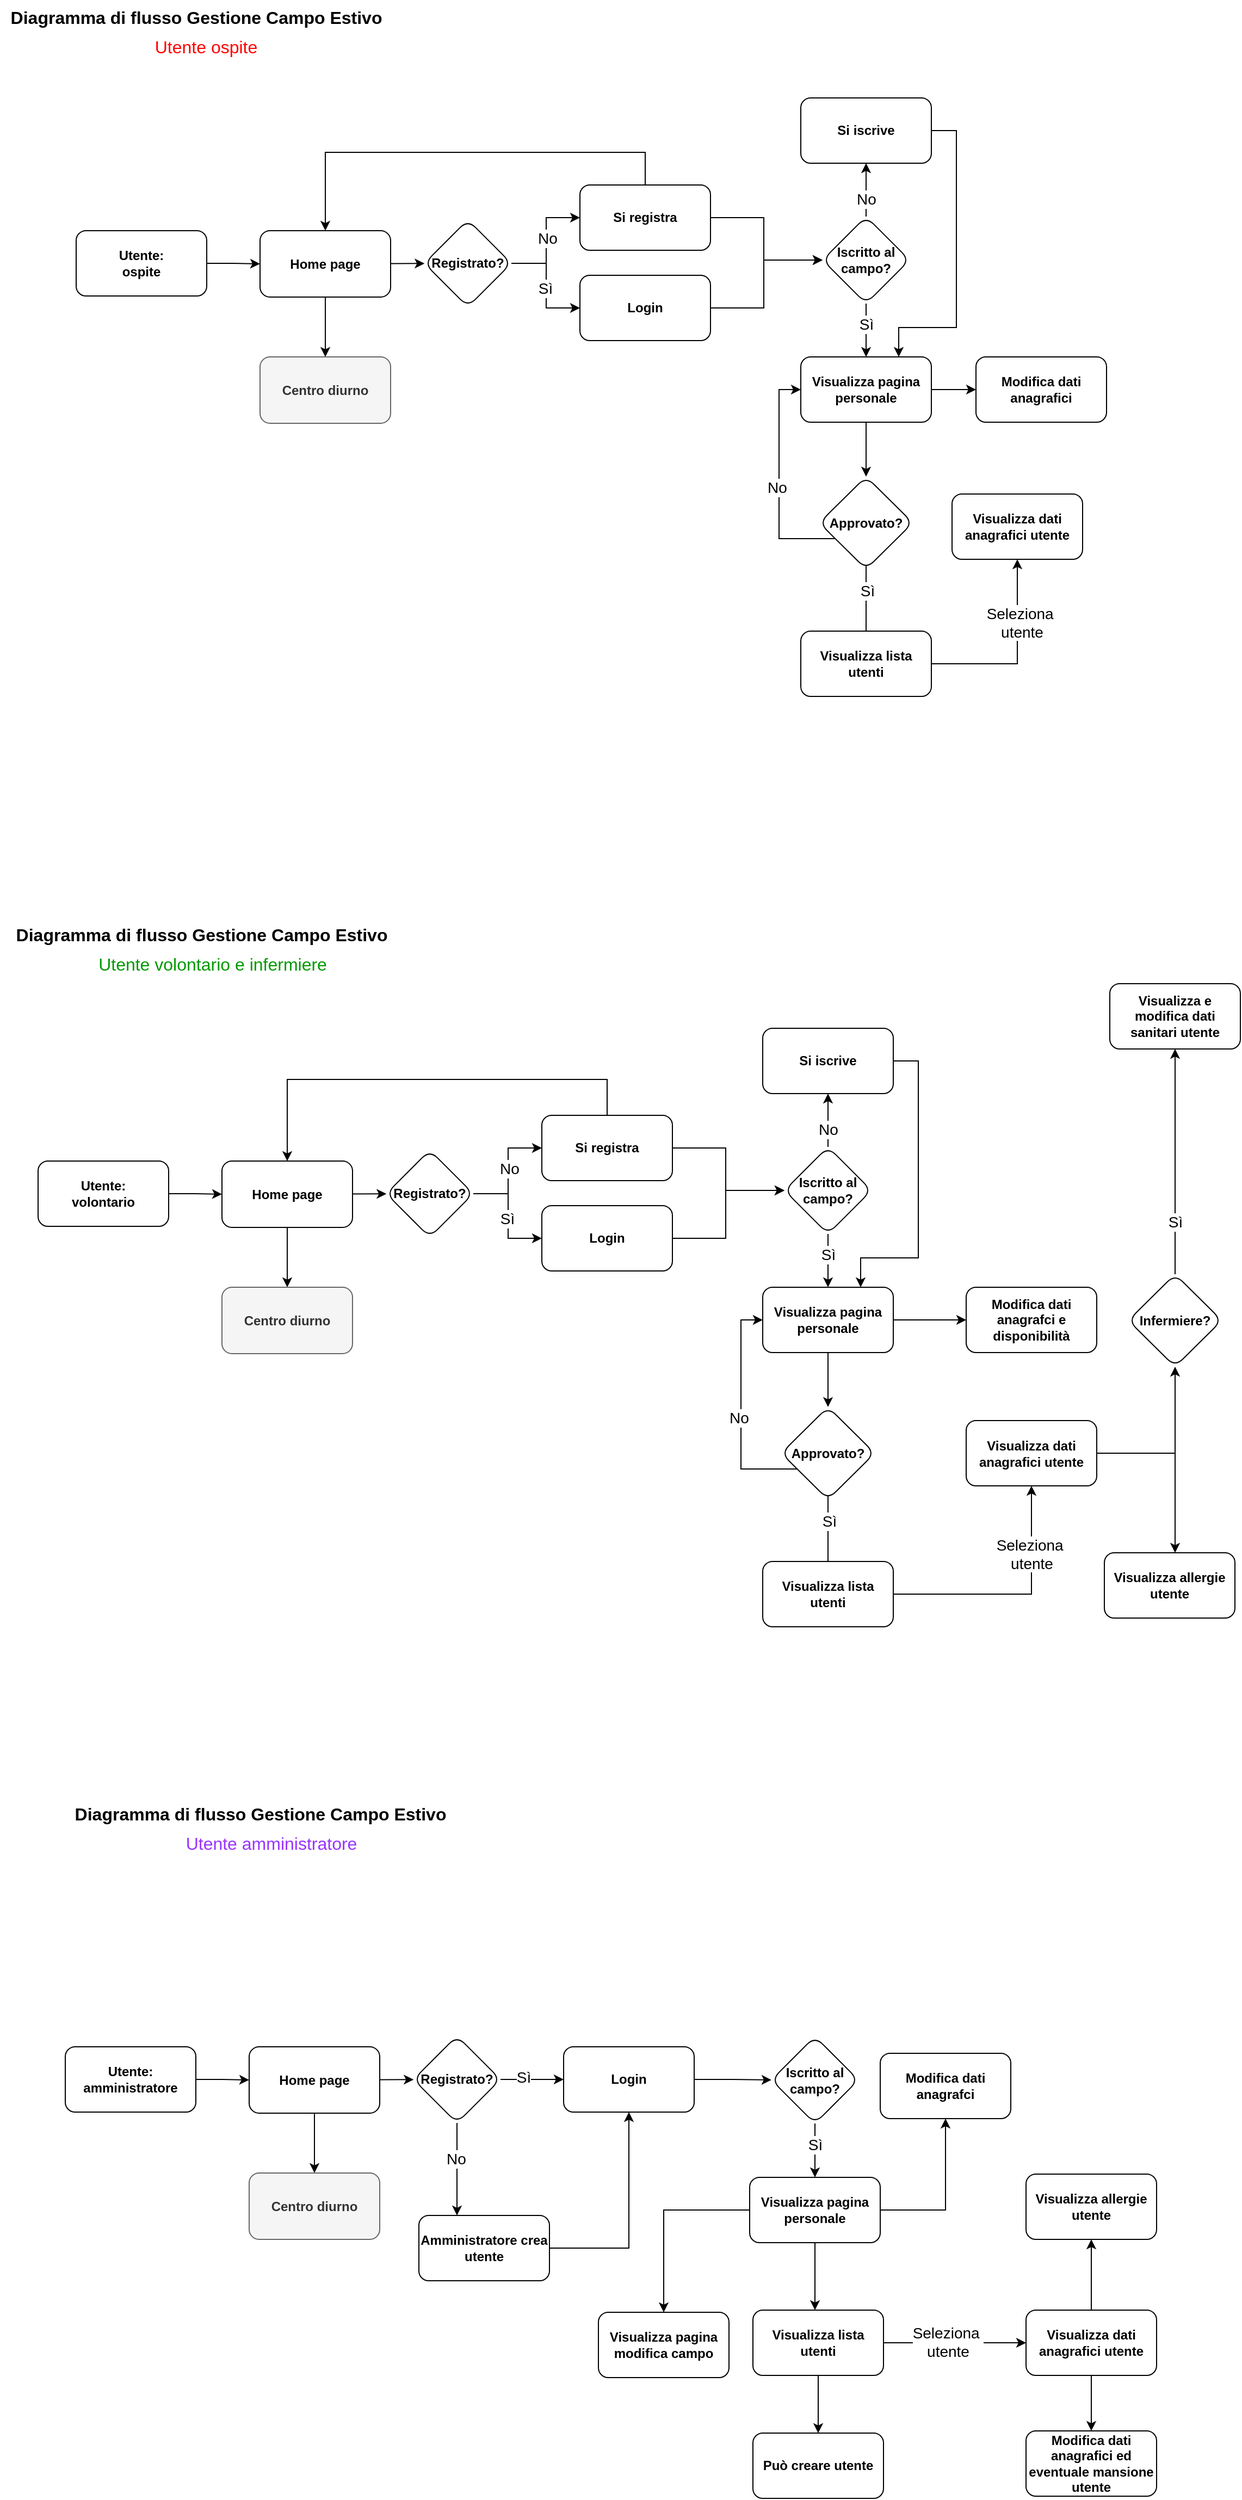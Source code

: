 <mxfile version="20.3.3" type="device"><diagram id="b0mwAW3lmDdGSjpgdNNg" name="Pagina-1"><mxGraphModel dx="1185" dy="688" grid="0" gridSize="10" guides="1" tooltips="1" connect="1" arrows="1" fold="1" page="1" pageScale="1" pageWidth="1169" pageHeight="827" math="0" shadow="0"><root><mxCell id="0"/><mxCell id="1" parent="0"/><mxCell id="YYddHS0RJM9LT0OksuJ5-2" style="edgeStyle=orthogonalEdgeStyle;rounded=0;orthogonalLoop=1;jettySize=auto;html=1;entryX=0;entryY=0.5;entryDx=0;entryDy=0;fontSize=12;spacingLeft=0;" parent="1" source="YYddHS0RJM9LT0OksuJ5-1" target="YYddHS0RJM9LT0OksuJ5-3" edge="1"><mxGeometry relative="1" as="geometry"><mxPoint x="210" y="275" as="targetPoint"/></mxGeometry></mxCell><mxCell id="YYddHS0RJM9LT0OksuJ5-1" value="Utente:&lt;br&gt;ospite" style="rounded=1;whiteSpace=wrap;html=1;fontSize=12;fontStyle=1;spacingLeft=0;" parent="1" vertex="1"><mxGeometry x="70" y="245" width="120" height="60" as="geometry"/></mxCell><mxCell id="YYddHS0RJM9LT0OksuJ5-10" value="" style="edgeStyle=none;rounded=0;orthogonalLoop=1;jettySize=auto;html=1;fontSize=12;spacingLeft=0;" parent="1" source="YYddHS0RJM9LT0OksuJ5-3" target="YYddHS0RJM9LT0OksuJ5-9" edge="1"><mxGeometry relative="1" as="geometry"/></mxCell><mxCell id="YYddHS0RJM9LT0OksuJ5-48" value="" style="edgeStyle=orthogonalEdgeStyle;rounded=0;orthogonalLoop=1;jettySize=auto;html=1;fontSize=12;spacingLeft=0;" parent="1" source="YYddHS0RJM9LT0OksuJ5-3" target="YYddHS0RJM9LT0OksuJ5-47" edge="1"><mxGeometry relative="1" as="geometry"/></mxCell><mxCell id="YYddHS0RJM9LT0OksuJ5-3" value="Home page" style="rounded=1;whiteSpace=wrap;html=1;fontSize=12;fontStyle=1;spacingLeft=0;" parent="1" vertex="1"><mxGeometry x="239" y="245" width="120" height="61" as="geometry"/></mxCell><mxCell id="YYddHS0RJM9LT0OksuJ5-18" value="" style="edgeStyle=orthogonalEdgeStyle;rounded=0;orthogonalLoop=1;jettySize=auto;html=1;fontSize=12;spacingLeft=0;" parent="1" source="YYddHS0RJM9LT0OksuJ5-9" target="YYddHS0RJM9LT0OksuJ5-11" edge="1"><mxGeometry relative="1" as="geometry"><Array as="points"><mxPoint x="502" y="275"/><mxPoint x="502" y="233"/></Array></mxGeometry></mxCell><mxCell id="YYddHS0RJM9LT0OksuJ5-23" value="No" style="edgeLabel;html=1;align=center;verticalAlign=middle;resizable=0;points=[];fontSize=14;spacingLeft=0;" parent="YYddHS0RJM9LT0OksuJ5-18" vertex="1" connectable="0"><mxGeometry x="0.484" y="1" relative="1" as="geometry"><mxPoint x="-3" y="20" as="offset"/></mxGeometry></mxCell><mxCell id="YYddHS0RJM9LT0OksuJ5-22" value="" style="edgeStyle=orthogonalEdgeStyle;rounded=0;orthogonalLoop=1;jettySize=auto;html=1;fontSize=12;spacingLeft=0;" parent="1" source="YYddHS0RJM9LT0OksuJ5-9" target="YYddHS0RJM9LT0OksuJ5-21" edge="1"><mxGeometry relative="1" as="geometry"><Array as="points"><mxPoint x="502" y="275"/><mxPoint x="502" y="316"/></Array></mxGeometry></mxCell><mxCell id="YYddHS0RJM9LT0OksuJ5-24" value="Sì" style="edgeLabel;html=1;align=center;verticalAlign=middle;resizable=0;points=[];fontSize=14;spacingLeft=0;" parent="YYddHS0RJM9LT0OksuJ5-22" vertex="1" connectable="0"><mxGeometry x="0.294" relative="1" as="geometry"><mxPoint x="-1" y="-13" as="offset"/></mxGeometry></mxCell><mxCell id="YYddHS0RJM9LT0OksuJ5-9" value="Registrato?" style="rhombus;whiteSpace=wrap;html=1;rounded=1;fontSize=12;fontStyle=1;spacingLeft=0;" parent="1" vertex="1"><mxGeometry x="390" y="235" width="80" height="80" as="geometry"/></mxCell><mxCell id="YYddHS0RJM9LT0OksuJ5-26" value="" style="edgeStyle=orthogonalEdgeStyle;rounded=0;orthogonalLoop=1;jettySize=auto;html=1;entryX=0;entryY=0.5;entryDx=0;entryDy=0;exitX=1;exitY=0.5;exitDx=0;exitDy=0;fontSize=12;spacingLeft=0;" parent="1" source="YYddHS0RJM9LT0OksuJ5-11" target="YYddHS0RJM9LT0OksuJ5-28" edge="1"><mxGeometry relative="1" as="geometry"><mxPoint x="736" y="233.0" as="targetPoint"/><Array as="points"><mxPoint x="702" y="233"/><mxPoint x="702" y="272"/><mxPoint x="748" y="272"/></Array></mxGeometry></mxCell><mxCell id="_tXgWaMHeNXwWKsqvVxN-1" style="edgeStyle=orthogonalEdgeStyle;rounded=0;orthogonalLoop=1;jettySize=auto;html=1;entryX=0.5;entryY=0;entryDx=0;entryDy=0;" parent="1" source="YYddHS0RJM9LT0OksuJ5-11" target="YYddHS0RJM9LT0OksuJ5-3" edge="1"><mxGeometry relative="1" as="geometry"><Array as="points"><mxPoint x="593" y="173"/><mxPoint x="299" y="173"/></Array></mxGeometry></mxCell><mxCell id="YYddHS0RJM9LT0OksuJ5-11" value="Si registra" style="whiteSpace=wrap;html=1;rounded=1;fontSize=12;fontStyle=1;spacingLeft=0;" parent="1" vertex="1"><mxGeometry x="533" y="203" width="120" height="60" as="geometry"/></mxCell><mxCell id="YYddHS0RJM9LT0OksuJ5-27" value="" style="edgeStyle=orthogonalEdgeStyle;rounded=0;orthogonalLoop=1;jettySize=auto;html=1;entryX=0;entryY=0.5;entryDx=0;entryDy=0;fontSize=12;spacingLeft=0;" parent="1" source="YYddHS0RJM9LT0OksuJ5-21" target="YYddHS0RJM9LT0OksuJ5-28" edge="1"><mxGeometry relative="1" as="geometry"><mxPoint x="736" y="233.0" as="targetPoint"/><Array as="points"><mxPoint x="702" y="316"/><mxPoint x="702" y="272"/><mxPoint x="748" y="272"/></Array></mxGeometry></mxCell><mxCell id="YYddHS0RJM9LT0OksuJ5-21" value="Login" style="whiteSpace=wrap;html=1;rounded=1;fontSize=12;fontStyle=1;spacingLeft=0;" parent="1" vertex="1"><mxGeometry x="533" y="286" width="120" height="60" as="geometry"/></mxCell><mxCell id="YYddHS0RJM9LT0OksuJ5-30" value="" style="edgeStyle=orthogonalEdgeStyle;rounded=0;orthogonalLoop=1;jettySize=auto;html=1;fontSize=12;spacingLeft=0;" parent="1" source="YYddHS0RJM9LT0OksuJ5-28" target="YYddHS0RJM9LT0OksuJ5-29" edge="1"><mxGeometry relative="1" as="geometry"/></mxCell><mxCell id="YYddHS0RJM9LT0OksuJ5-33" value="Sì" style="edgeLabel;html=1;align=center;verticalAlign=middle;resizable=0;points=[];fontSize=14;spacingLeft=0;" parent="YYddHS0RJM9LT0OksuJ5-30" vertex="1" connectable="0"><mxGeometry x="-0.23" y="1" relative="1" as="geometry"><mxPoint x="-1" as="offset"/></mxGeometry></mxCell><mxCell id="YYddHS0RJM9LT0OksuJ5-32" value="" style="edgeStyle=orthogonalEdgeStyle;rounded=0;orthogonalLoop=1;jettySize=auto;html=1;fontSize=12;spacingLeft=0;" parent="1" source="YYddHS0RJM9LT0OksuJ5-28" target="YYddHS0RJM9LT0OksuJ5-31" edge="1"><mxGeometry relative="1" as="geometry"/></mxCell><mxCell id="YYddHS0RJM9LT0OksuJ5-34" value="No" style="edgeLabel;html=1;align=center;verticalAlign=middle;resizable=0;points=[];fontSize=14;spacingLeft=0;" parent="YYddHS0RJM9LT0OksuJ5-32" vertex="1" connectable="0"><mxGeometry x="0.732" relative="1" as="geometry"><mxPoint y="26" as="offset"/></mxGeometry></mxCell><mxCell id="YYddHS0RJM9LT0OksuJ5-28" value="Iscritto al campo?" style="rhombus;whiteSpace=wrap;html=1;rounded=1;fontSize=12;fontStyle=1;spacingLeft=0;" parent="1" vertex="1"><mxGeometry x="756" y="232" width="80" height="80" as="geometry"/></mxCell><mxCell id="YYddHS0RJM9LT0OksuJ5-50" value="" style="edgeStyle=orthogonalEdgeStyle;rounded=0;orthogonalLoop=1;jettySize=auto;html=1;fontSize=12;spacingLeft=0;" parent="1" source="YYddHS0RJM9LT0OksuJ5-29" target="YYddHS0RJM9LT0OksuJ5-49" edge="1"><mxGeometry relative="1" as="geometry"/></mxCell><mxCell id="YYddHS0RJM9LT0OksuJ5-85" value="" style="edgeStyle=orthogonalEdgeStyle;rounded=0;orthogonalLoop=1;jettySize=auto;html=1;fontSize=12;spacingLeft=0;" parent="1" source="YYddHS0RJM9LT0OksuJ5-29" target="YYddHS0RJM9LT0OksuJ5-84" edge="1"><mxGeometry relative="1" as="geometry"/></mxCell><mxCell id="YYddHS0RJM9LT0OksuJ5-29" value="Visualizza pagina personale" style="whiteSpace=wrap;html=1;rounded=1;fontSize=12;fontStyle=1;spacingLeft=0;" parent="1" vertex="1"><mxGeometry x="736" y="361" width="120" height="60" as="geometry"/></mxCell><mxCell id="YYddHS0RJM9LT0OksuJ5-35" style="edgeStyle=orthogonalEdgeStyle;rounded=0;orthogonalLoop=1;jettySize=auto;html=1;fontSize=12;entryX=0.75;entryY=0;entryDx=0;entryDy=0;spacingLeft=0;" parent="1" source="YYddHS0RJM9LT0OksuJ5-31" target="YYddHS0RJM9LT0OksuJ5-29" edge="1"><mxGeometry relative="1" as="geometry"><mxPoint x="843" y="334" as="targetPoint"/><Array as="points"><mxPoint x="879" y="153"/><mxPoint x="879" y="334"/><mxPoint x="826" y="334"/></Array></mxGeometry></mxCell><mxCell id="YYddHS0RJM9LT0OksuJ5-31" value="Si iscrive" style="whiteSpace=wrap;html=1;rounded=1;fontSize=12;fontStyle=1;spacingLeft=0;" parent="1" vertex="1"><mxGeometry x="736" y="123" width="120" height="60" as="geometry"/></mxCell><mxCell id="YYddHS0RJM9LT0OksuJ5-40" style="edgeStyle=orthogonalEdgeStyle;rounded=0;orthogonalLoop=1;jettySize=auto;html=1;entryX=0;entryY=0.5;entryDx=0;entryDy=0;fontSize=12;spacingLeft=0;" parent="1" source="YYddHS0RJM9LT0OksuJ5-38" target="YYddHS0RJM9LT0OksuJ5-29" edge="1"><mxGeometry relative="1" as="geometry"><Array as="points"><mxPoint x="716" y="528"/><mxPoint x="716" y="391"/></Array></mxGeometry></mxCell><mxCell id="YYddHS0RJM9LT0OksuJ5-41" value="No" style="edgeLabel;html=1;align=center;verticalAlign=middle;resizable=0;points=[];fontSize=14;spacingLeft=0;" parent="YYddHS0RJM9LT0OksuJ5-40" vertex="1" connectable="0"><mxGeometry x="0.117" y="3" relative="1" as="geometry"><mxPoint x="1" y="-32" as="offset"/></mxGeometry></mxCell><mxCell id="YYddHS0RJM9LT0OksuJ5-51" value="Sì" style="edgeLabel;html=1;align=center;verticalAlign=middle;resizable=0;points=[];fontSize=14;spacingLeft=0;" parent="YYddHS0RJM9LT0OksuJ5-40" vertex="1" connectable="0"><mxGeometry x="-0.77" y="-1" relative="1" as="geometry"><mxPoint as="offset"/></mxGeometry></mxCell><mxCell id="YYddHS0RJM9LT0OksuJ5-44" value="" style="edgeStyle=orthogonalEdgeStyle;rounded=0;orthogonalLoop=1;jettySize=auto;html=1;fontSize=12;spacingLeft=0;" parent="1" source="YYddHS0RJM9LT0OksuJ5-38" target="YYddHS0RJM9LT0OksuJ5-43" edge="1"><mxGeometry relative="1" as="geometry"/></mxCell><mxCell id="YYddHS0RJM9LT0OksuJ5-46" value="Seleziona&amp;nbsp;&lt;br style=&quot;font-size: 14px;&quot;&gt;utente" style="edgeLabel;html=1;align=center;verticalAlign=middle;resizable=0;points=[];fontSize=14;spacingLeft=0;" parent="YYddHS0RJM9LT0OksuJ5-44" vertex="1" connectable="0"><mxGeometry x="0.328" relative="1" as="geometry"><mxPoint x="4" y="-1" as="offset"/></mxGeometry></mxCell><mxCell id="YYddHS0RJM9LT0OksuJ5-38" value="Visualizza lista utenti" style="whiteSpace=wrap;html=1;rounded=1;fontSize=12;fontStyle=1;spacingLeft=0;" parent="1" vertex="1"><mxGeometry x="736" y="613" width="120" height="60" as="geometry"/></mxCell><mxCell id="YYddHS0RJM9LT0OksuJ5-43" value="Visualizza dati anagrafici utente" style="whiteSpace=wrap;html=1;rounded=1;fontSize=12;fontStyle=1;spacingLeft=0;" parent="1" vertex="1"><mxGeometry x="875" y="487" width="120" height="60" as="geometry"/></mxCell><mxCell id="YYddHS0RJM9LT0OksuJ5-47" value="Centro diurno" style="rounded=1;whiteSpace=wrap;html=1;fontSize=12;fontStyle=1;fillColor=#f5f5f5;fontColor=#333333;strokeColor=#666666;spacingLeft=0;" parent="1" vertex="1"><mxGeometry x="239" y="361" width="120" height="61" as="geometry"/></mxCell><mxCell id="YYddHS0RJM9LT0OksuJ5-49" value="Approvato?" style="rhombus;whiteSpace=wrap;html=1;rounded=1;fontStyle=1;spacingLeft=0;" parent="1" vertex="1"><mxGeometry x="753" y="471" width="86" height="85" as="geometry"/></mxCell><mxCell id="YYddHS0RJM9LT0OksuJ5-84" value="Modifica dati anagrafici" style="whiteSpace=wrap;html=1;rounded=1;fontSize=12;fontStyle=1;spacingLeft=0;" parent="1" vertex="1"><mxGeometry x="897" y="361" width="120" height="60" as="geometry"/></mxCell><mxCell id="YYddHS0RJM9LT0OksuJ5-122" value="&lt;b&gt;&lt;font style=&quot;font-size: 16px;&quot;&gt;Diagramma di flusso Gestione Campo Estivo&lt;/font&gt;&lt;/b&gt;" style="text;html=1;align=center;verticalAlign=middle;resizable=0;points=[];autosize=1;strokeColor=none;fillColor=none;fontSize=13;" parent="1" vertex="1"><mxGeometry y="33" width="359" height="31" as="geometry"/></mxCell><mxCell id="YYddHS0RJM9LT0OksuJ5-123" value="&lt;font style=&quot;font-size: 16px;&quot;&gt;Utente ospite&lt;/font&gt;" style="text;html=1;align=center;verticalAlign=middle;resizable=0;points=[];autosize=1;strokeColor=none;fillColor=none;fontSize=13;fontColor=#FF0000;" parent="1" vertex="1"><mxGeometry x="133" y="60" width="112" height="31" as="geometry"/></mxCell><mxCell id="YYddHS0RJM9LT0OksuJ5-124" style="edgeStyle=orthogonalEdgeStyle;rounded=0;orthogonalLoop=1;jettySize=auto;html=1;entryX=0;entryY=0.5;entryDx=0;entryDy=0;fontSize=12;spacingLeft=0;" parent="1" source="YYddHS0RJM9LT0OksuJ5-125" target="YYddHS0RJM9LT0OksuJ5-128" edge="1"><mxGeometry relative="1" as="geometry"><mxPoint x="175" y="1130" as="targetPoint"/></mxGeometry></mxCell><mxCell id="YYddHS0RJM9LT0OksuJ5-125" value="Utente:&lt;br&gt;volontario" style="rounded=1;whiteSpace=wrap;html=1;fontSize=12;fontStyle=1;spacingLeft=0;" parent="1" vertex="1"><mxGeometry x="35" y="1100" width="120" height="60" as="geometry"/></mxCell><mxCell id="YYddHS0RJM9LT0OksuJ5-126" value="" style="edgeStyle=none;rounded=0;orthogonalLoop=1;jettySize=auto;html=1;fontSize=12;spacingLeft=0;" parent="1" source="YYddHS0RJM9LT0OksuJ5-128" target="YYddHS0RJM9LT0OksuJ5-133" edge="1"><mxGeometry relative="1" as="geometry"/></mxCell><mxCell id="YYddHS0RJM9LT0OksuJ5-127" value="" style="edgeStyle=orthogonalEdgeStyle;rounded=0;orthogonalLoop=1;jettySize=auto;html=1;fontSize=12;spacingLeft=0;" parent="1" source="YYddHS0RJM9LT0OksuJ5-128" target="YYddHS0RJM9LT0OksuJ5-155" edge="1"><mxGeometry relative="1" as="geometry"/></mxCell><mxCell id="YYddHS0RJM9LT0OksuJ5-128" value="Home page" style="rounded=1;whiteSpace=wrap;html=1;fontSize=12;fontStyle=1;spacingLeft=0;" parent="1" vertex="1"><mxGeometry x="204" y="1100" width="120" height="61" as="geometry"/></mxCell><mxCell id="YYddHS0RJM9LT0OksuJ5-129" value="" style="edgeStyle=orthogonalEdgeStyle;rounded=0;orthogonalLoop=1;jettySize=auto;html=1;fontSize=12;spacingLeft=0;" parent="1" source="YYddHS0RJM9LT0OksuJ5-133" target="YYddHS0RJM9LT0OksuJ5-135" edge="1"><mxGeometry relative="1" as="geometry"><Array as="points"><mxPoint x="467" y="1130"/><mxPoint x="467" y="1088"/></Array></mxGeometry></mxCell><mxCell id="YYddHS0RJM9LT0OksuJ5-130" value="No" style="edgeLabel;html=1;align=center;verticalAlign=middle;resizable=0;points=[];fontSize=14;spacingLeft=0;" parent="YYddHS0RJM9LT0OksuJ5-129" vertex="1" connectable="0"><mxGeometry x="0.484" y="1" relative="1" as="geometry"><mxPoint x="-3" y="20" as="offset"/></mxGeometry></mxCell><mxCell id="YYddHS0RJM9LT0OksuJ5-131" value="" style="edgeStyle=orthogonalEdgeStyle;rounded=0;orthogonalLoop=1;jettySize=auto;html=1;fontSize=12;spacingLeft=0;" parent="1" source="YYddHS0RJM9LT0OksuJ5-133" target="YYddHS0RJM9LT0OksuJ5-137" edge="1"><mxGeometry relative="1" as="geometry"><Array as="points"><mxPoint x="467" y="1130"/><mxPoint x="467" y="1171"/></Array></mxGeometry></mxCell><mxCell id="YYddHS0RJM9LT0OksuJ5-132" value="Sì" style="edgeLabel;html=1;align=center;verticalAlign=middle;resizable=0;points=[];fontSize=14;spacingLeft=0;" parent="YYddHS0RJM9LT0OksuJ5-131" vertex="1" connectable="0"><mxGeometry x="0.294" relative="1" as="geometry"><mxPoint x="-1" y="-13" as="offset"/></mxGeometry></mxCell><mxCell id="YYddHS0RJM9LT0OksuJ5-133" value="Registrato?" style="rhombus;whiteSpace=wrap;html=1;rounded=1;fontSize=12;fontStyle=1;spacingLeft=0;" parent="1" vertex="1"><mxGeometry x="355" y="1090" width="80" height="80" as="geometry"/></mxCell><mxCell id="YYddHS0RJM9LT0OksuJ5-134" value="" style="edgeStyle=orthogonalEdgeStyle;rounded=0;orthogonalLoop=1;jettySize=auto;html=1;entryX=0;entryY=0.5;entryDx=0;entryDy=0;exitX=1;exitY=0.5;exitDx=0;exitDy=0;fontSize=12;spacingLeft=0;" parent="1" source="YYddHS0RJM9LT0OksuJ5-135" target="YYddHS0RJM9LT0OksuJ5-142" edge="1"><mxGeometry relative="1" as="geometry"><mxPoint x="701" y="1088" as="targetPoint"/><Array as="points"><mxPoint x="667" y="1088"/><mxPoint x="667" y="1127"/><mxPoint x="713" y="1127"/></Array></mxGeometry></mxCell><mxCell id="_tXgWaMHeNXwWKsqvVxN-2" style="edgeStyle=orthogonalEdgeStyle;rounded=0;orthogonalLoop=1;jettySize=auto;html=1;entryX=0.5;entryY=0;entryDx=0;entryDy=0;" parent="1" source="YYddHS0RJM9LT0OksuJ5-135" target="YYddHS0RJM9LT0OksuJ5-128" edge="1"><mxGeometry relative="1" as="geometry"><Array as="points"><mxPoint x="558" y="1025"/><mxPoint x="264" y="1025"/></Array></mxGeometry></mxCell><mxCell id="YYddHS0RJM9LT0OksuJ5-135" value="Si registra" style="whiteSpace=wrap;html=1;rounded=1;fontSize=12;fontStyle=1;spacingLeft=0;" parent="1" vertex="1"><mxGeometry x="498" y="1058" width="120" height="60" as="geometry"/></mxCell><mxCell id="YYddHS0RJM9LT0OksuJ5-136" value="" style="edgeStyle=orthogonalEdgeStyle;rounded=0;orthogonalLoop=1;jettySize=auto;html=1;entryX=0;entryY=0.5;entryDx=0;entryDy=0;fontSize=12;spacingLeft=0;" parent="1" source="YYddHS0RJM9LT0OksuJ5-137" target="YYddHS0RJM9LT0OksuJ5-142" edge="1"><mxGeometry relative="1" as="geometry"><mxPoint x="701" y="1088" as="targetPoint"/><Array as="points"><mxPoint x="667" y="1171"/><mxPoint x="667" y="1127"/><mxPoint x="713" y="1127"/></Array></mxGeometry></mxCell><mxCell id="YYddHS0RJM9LT0OksuJ5-137" value="Login" style="whiteSpace=wrap;html=1;rounded=1;fontSize=12;fontStyle=1;spacingLeft=0;" parent="1" vertex="1"><mxGeometry x="498" y="1141" width="120" height="60" as="geometry"/></mxCell><mxCell id="YYddHS0RJM9LT0OksuJ5-138" value="" style="edgeStyle=orthogonalEdgeStyle;rounded=0;orthogonalLoop=1;jettySize=auto;html=1;fontSize=12;spacingLeft=0;" parent="1" source="YYddHS0RJM9LT0OksuJ5-142" target="YYddHS0RJM9LT0OksuJ5-145" edge="1"><mxGeometry relative="1" as="geometry"/></mxCell><mxCell id="YYddHS0RJM9LT0OksuJ5-139" value="Sì" style="edgeLabel;html=1;align=center;verticalAlign=middle;resizable=0;points=[];fontSize=14;spacingLeft=0;" parent="YYddHS0RJM9LT0OksuJ5-138" vertex="1" connectable="0"><mxGeometry x="-0.23" y="1" relative="1" as="geometry"><mxPoint x="-1" as="offset"/></mxGeometry></mxCell><mxCell id="YYddHS0RJM9LT0OksuJ5-140" value="" style="edgeStyle=orthogonalEdgeStyle;rounded=0;orthogonalLoop=1;jettySize=auto;html=1;fontSize=12;spacingLeft=0;" parent="1" source="YYddHS0RJM9LT0OksuJ5-142" target="YYddHS0RJM9LT0OksuJ5-147" edge="1"><mxGeometry relative="1" as="geometry"/></mxCell><mxCell id="YYddHS0RJM9LT0OksuJ5-141" value="No" style="edgeLabel;html=1;align=center;verticalAlign=middle;resizable=0;points=[];fontSize=14;spacingLeft=0;" parent="YYddHS0RJM9LT0OksuJ5-140" vertex="1" connectable="0"><mxGeometry x="0.732" relative="1" as="geometry"><mxPoint y="26" as="offset"/></mxGeometry></mxCell><mxCell id="YYddHS0RJM9LT0OksuJ5-142" value="Iscritto al campo?" style="rhombus;whiteSpace=wrap;html=1;rounded=1;fontSize=12;fontStyle=1;spacingLeft=0;" parent="1" vertex="1"><mxGeometry x="721" y="1087" width="80" height="80" as="geometry"/></mxCell><mxCell id="YYddHS0RJM9LT0OksuJ5-143" value="" style="edgeStyle=orthogonalEdgeStyle;rounded=0;orthogonalLoop=1;jettySize=auto;html=1;fontSize=12;spacingLeft=0;" parent="1" source="YYddHS0RJM9LT0OksuJ5-145" target="YYddHS0RJM9LT0OksuJ5-156" edge="1"><mxGeometry relative="1" as="geometry"/></mxCell><mxCell id="YYddHS0RJM9LT0OksuJ5-144" value="" style="edgeStyle=orthogonalEdgeStyle;rounded=0;orthogonalLoop=1;jettySize=auto;html=1;fontSize=12;spacingLeft=0;" parent="1" source="YYddHS0RJM9LT0OksuJ5-145" target="YYddHS0RJM9LT0OksuJ5-157" edge="1"><mxGeometry relative="1" as="geometry"/></mxCell><mxCell id="YYddHS0RJM9LT0OksuJ5-145" value="Visualizza pagina personale" style="whiteSpace=wrap;html=1;rounded=1;fontSize=12;fontStyle=1;spacingLeft=0;" parent="1" vertex="1"><mxGeometry x="701" y="1216" width="120" height="60" as="geometry"/></mxCell><mxCell id="YYddHS0RJM9LT0OksuJ5-146" style="edgeStyle=orthogonalEdgeStyle;rounded=0;orthogonalLoop=1;jettySize=auto;html=1;fontSize=12;entryX=0.75;entryY=0;entryDx=0;entryDy=0;spacingLeft=0;" parent="1" source="YYddHS0RJM9LT0OksuJ5-147" target="YYddHS0RJM9LT0OksuJ5-145" edge="1"><mxGeometry relative="1" as="geometry"><mxPoint x="808" y="1189" as="targetPoint"/><Array as="points"><mxPoint x="844" y="1008"/><mxPoint x="844" y="1189"/><mxPoint x="791" y="1189"/></Array></mxGeometry></mxCell><mxCell id="YYddHS0RJM9LT0OksuJ5-147" value="Si iscrive" style="whiteSpace=wrap;html=1;rounded=1;fontSize=12;fontStyle=1;spacingLeft=0;" parent="1" vertex="1"><mxGeometry x="701" y="978" width="120" height="60" as="geometry"/></mxCell><mxCell id="YYddHS0RJM9LT0OksuJ5-148" style="edgeStyle=orthogonalEdgeStyle;rounded=0;orthogonalLoop=1;jettySize=auto;html=1;entryX=0;entryY=0.5;entryDx=0;entryDy=0;fontSize=12;spacingLeft=0;" parent="1" source="YYddHS0RJM9LT0OksuJ5-153" target="YYddHS0RJM9LT0OksuJ5-145" edge="1"><mxGeometry relative="1" as="geometry"><Array as="points"><mxPoint x="681" y="1383"/><mxPoint x="681" y="1246"/></Array></mxGeometry></mxCell><mxCell id="YYddHS0RJM9LT0OksuJ5-149" value="No" style="edgeLabel;html=1;align=center;verticalAlign=middle;resizable=0;points=[];fontSize=14;spacingLeft=0;" parent="YYddHS0RJM9LT0OksuJ5-148" vertex="1" connectable="0"><mxGeometry x="0.117" y="3" relative="1" as="geometry"><mxPoint x="1" y="-32" as="offset"/></mxGeometry></mxCell><mxCell id="YYddHS0RJM9LT0OksuJ5-150" value="Sì" style="edgeLabel;html=1;align=center;verticalAlign=middle;resizable=0;points=[];fontSize=14;spacingLeft=0;" parent="YYddHS0RJM9LT0OksuJ5-148" vertex="1" connectable="0"><mxGeometry x="-0.77" y="-1" relative="1" as="geometry"><mxPoint as="offset"/></mxGeometry></mxCell><mxCell id="YYddHS0RJM9LT0OksuJ5-151" value="" style="edgeStyle=orthogonalEdgeStyle;rounded=0;orthogonalLoop=1;jettySize=auto;html=1;fontSize=12;spacingLeft=0;" parent="1" source="YYddHS0RJM9LT0OksuJ5-153" target="YYddHS0RJM9LT0OksuJ5-154" edge="1"><mxGeometry relative="1" as="geometry"/></mxCell><mxCell id="YYddHS0RJM9LT0OksuJ5-152" value="Seleziona&amp;nbsp;&lt;br style=&quot;font-size: 14px;&quot;&gt;utente" style="edgeLabel;html=1;align=center;verticalAlign=middle;resizable=0;points=[];fontSize=14;spacingLeft=0;" parent="YYddHS0RJM9LT0OksuJ5-151" vertex="1" connectable="0"><mxGeometry x="0.328" relative="1" as="geometry"><mxPoint y="-14" as="offset"/></mxGeometry></mxCell><mxCell id="YYddHS0RJM9LT0OksuJ5-153" value="Visualizza lista utenti" style="whiteSpace=wrap;html=1;rounded=1;fontSize=12;fontStyle=1;spacingLeft=0;" parent="1" vertex="1"><mxGeometry x="701" y="1468" width="120" height="60" as="geometry"/></mxCell><mxCell id="mCiUPaxwPywtFt0ssNpg-2" style="edgeStyle=orthogonalEdgeStyle;rounded=0;orthogonalLoop=1;jettySize=auto;html=1;" parent="1" source="YYddHS0RJM9LT0OksuJ5-154" target="mCiUPaxwPywtFt0ssNpg-1" edge="1"><mxGeometry relative="1" as="geometry"/></mxCell><mxCell id="fiBKj499CenDwxqcBwwM-2" style="edgeStyle=orthogonalEdgeStyle;rounded=0;orthogonalLoop=1;jettySize=auto;html=1;exitX=1;exitY=0.5;exitDx=0;exitDy=0;" edge="1" parent="1" source="YYddHS0RJM9LT0OksuJ5-154" target="fiBKj499CenDwxqcBwwM-1"><mxGeometry relative="1" as="geometry"><Array as="points"><mxPoint x="1080" y="1369"/></Array></mxGeometry></mxCell><mxCell id="YYddHS0RJM9LT0OksuJ5-154" value="Visualizza dati anagrafici utente" style="whiteSpace=wrap;html=1;rounded=1;fontSize=12;fontStyle=1;spacingLeft=0;" parent="1" vertex="1"><mxGeometry x="888" y="1338.5" width="120" height="60" as="geometry"/></mxCell><mxCell id="YYddHS0RJM9LT0OksuJ5-155" value="Centro diurno" style="rounded=1;whiteSpace=wrap;html=1;fontSize=12;fontStyle=1;fillColor=#f5f5f5;fontColor=#333333;strokeColor=#666666;spacingLeft=0;" parent="1" vertex="1"><mxGeometry x="204" y="1216" width="120" height="61" as="geometry"/></mxCell><mxCell id="YYddHS0RJM9LT0OksuJ5-156" value="Approvato?" style="rhombus;whiteSpace=wrap;html=1;rounded=1;fontStyle=1;spacingLeft=0;" parent="1" vertex="1"><mxGeometry x="718" y="1326" width="86" height="85" as="geometry"/></mxCell><mxCell id="YYddHS0RJM9LT0OksuJ5-157" value="Modifica dati&lt;br&gt;anagrafci e disponibilità" style="whiteSpace=wrap;html=1;rounded=1;fontSize=12;fontStyle=1;spacingLeft=0;" parent="1" vertex="1"><mxGeometry x="888" y="1216" width="120" height="60" as="geometry"/></mxCell><mxCell id="YYddHS0RJM9LT0OksuJ5-158" value="&lt;b&gt;&lt;font style=&quot;font-size: 16px;&quot;&gt;Diagramma di flusso Gestione Campo Estivo&lt;/font&gt;&lt;/b&gt;" style="text;html=1;align=center;verticalAlign=middle;resizable=0;points=[];autosize=1;strokeColor=none;fillColor=none;fontSize=13;" parent="1" vertex="1"><mxGeometry x="5" y="876" width="359" height="31" as="geometry"/></mxCell><mxCell id="YYddHS0RJM9LT0OksuJ5-159" value="&lt;font color=&quot;#009900&quot; style=&quot;font-size: 16px;&quot;&gt;Utente volontario e infermiere&lt;/font&gt;" style="text;html=1;align=center;verticalAlign=middle;resizable=0;points=[];autosize=1;strokeColor=none;fillColor=none;fontSize=13;fontColor=#FF0000;" parent="1" vertex="1"><mxGeometry x="81" y="903" width="228" height="31" as="geometry"/></mxCell><mxCell id="YYddHS0RJM9LT0OksuJ5-254" style="edgeStyle=orthogonalEdgeStyle;rounded=0;orthogonalLoop=1;jettySize=auto;html=1;entryX=0;entryY=0.5;entryDx=0;entryDy=0;fontSize=12;spacingLeft=0;" parent="1" source="YYddHS0RJM9LT0OksuJ5-255" target="YYddHS0RJM9LT0OksuJ5-258" edge="1"><mxGeometry relative="1" as="geometry"><mxPoint x="200" y="1944" as="targetPoint"/></mxGeometry></mxCell><mxCell id="YYddHS0RJM9LT0OksuJ5-255" value="Utente:&lt;br&gt;amministratore" style="rounded=1;whiteSpace=wrap;html=1;fontSize=12;fontStyle=1;spacingLeft=0;" parent="1" vertex="1"><mxGeometry x="60" y="1914" width="120" height="60" as="geometry"/></mxCell><mxCell id="YYddHS0RJM9LT0OksuJ5-256" value="" style="edgeStyle=none;rounded=0;orthogonalLoop=1;jettySize=auto;html=1;fontSize=12;spacingLeft=0;" parent="1" source="YYddHS0RJM9LT0OksuJ5-258" target="YYddHS0RJM9LT0OksuJ5-263" edge="1"><mxGeometry relative="1" as="geometry"/></mxCell><mxCell id="YYddHS0RJM9LT0OksuJ5-257" value="" style="edgeStyle=orthogonalEdgeStyle;rounded=0;orthogonalLoop=1;jettySize=auto;html=1;fontSize=12;spacingLeft=0;" parent="1" source="YYddHS0RJM9LT0OksuJ5-258" target="YYddHS0RJM9LT0OksuJ5-278" edge="1"><mxGeometry relative="1" as="geometry"/></mxCell><mxCell id="YYddHS0RJM9LT0OksuJ5-258" value="Home page" style="rounded=1;whiteSpace=wrap;html=1;fontSize=12;fontStyle=1;spacingLeft=0;" parent="1" vertex="1"><mxGeometry x="229" y="1914" width="120" height="61" as="geometry"/></mxCell><mxCell id="YYddHS0RJM9LT0OksuJ5-259" style="edgeStyle=orthogonalEdgeStyle;rounded=0;orthogonalLoop=1;jettySize=auto;html=1;entryX=0;entryY=0.5;entryDx=0;entryDy=0;fontSize=16;fontColor=#002600;" parent="1" source="YYddHS0RJM9LT0OksuJ5-263" target="YYddHS0RJM9LT0OksuJ5-265" edge="1"><mxGeometry relative="1" as="geometry"/></mxCell><mxCell id="YYddHS0RJM9LT0OksuJ5-260" value="Sì" style="edgeLabel;html=1;align=center;verticalAlign=middle;resizable=0;points=[];fontSize=14;fontColor=#000000;" parent="YYddHS0RJM9LT0OksuJ5-259" vertex="1" connectable="0"><mxGeometry x="-0.3" y="2" relative="1" as="geometry"><mxPoint as="offset"/></mxGeometry></mxCell><mxCell id="YYddHS0RJM9LT0OksuJ5-261" value="" style="edgeStyle=orthogonalEdgeStyle;rounded=0;orthogonalLoop=1;jettySize=auto;html=1;fontSize=16;fontColor=#000000;" parent="1" source="YYddHS0RJM9LT0OksuJ5-263" target="YYddHS0RJM9LT0OksuJ5-289" edge="1"><mxGeometry relative="1" as="geometry"><Array as="points"><mxPoint x="420" y="2044"/><mxPoint x="420" y="2044"/></Array></mxGeometry></mxCell><mxCell id="YYddHS0RJM9LT0OksuJ5-262" value="No" style="edgeLabel;html=1;align=center;verticalAlign=middle;resizable=0;points=[];fontSize=14;fontColor=#000000;" parent="YYddHS0RJM9LT0OksuJ5-261" vertex="1" connectable="0"><mxGeometry x="-0.322" y="-1" relative="1" as="geometry"><mxPoint y="4" as="offset"/></mxGeometry></mxCell><mxCell id="YYddHS0RJM9LT0OksuJ5-263" value="Registrato?" style="rhombus;whiteSpace=wrap;html=1;rounded=1;fontSize=12;fontStyle=1;spacingLeft=0;" parent="1" vertex="1"><mxGeometry x="380" y="1904" width="80" height="80" as="geometry"/></mxCell><mxCell id="YYddHS0RJM9LT0OksuJ5-264" style="edgeStyle=orthogonalEdgeStyle;rounded=0;orthogonalLoop=1;jettySize=auto;html=1;exitX=1;exitY=0.5;exitDx=0;exitDy=0;entryX=0;entryY=0.5;entryDx=0;entryDy=0;fontSize=16;fontColor=#000000;" parent="1" source="YYddHS0RJM9LT0OksuJ5-265" target="YYddHS0RJM9LT0OksuJ5-268" edge="1"><mxGeometry relative="1" as="geometry"/></mxCell><mxCell id="YYddHS0RJM9LT0OksuJ5-265" value="Login" style="whiteSpace=wrap;html=1;rounded=1;fontSize=12;fontStyle=1;spacingLeft=0;" parent="1" vertex="1"><mxGeometry x="518" y="1914" width="120" height="60" as="geometry"/></mxCell><mxCell id="YYddHS0RJM9LT0OksuJ5-266" value="" style="edgeStyle=orthogonalEdgeStyle;rounded=0;orthogonalLoop=1;jettySize=auto;html=1;fontSize=12;spacingLeft=0;" parent="1" source="YYddHS0RJM9LT0OksuJ5-268" target="YYddHS0RJM9LT0OksuJ5-271" edge="1"><mxGeometry relative="1" as="geometry"/></mxCell><mxCell id="YYddHS0RJM9LT0OksuJ5-267" value="Sì" style="edgeLabel;html=1;align=center;verticalAlign=middle;resizable=0;points=[];fontSize=14;spacingLeft=0;" parent="YYddHS0RJM9LT0OksuJ5-266" vertex="1" connectable="0"><mxGeometry x="-0.23" y="1" relative="1" as="geometry"><mxPoint x="-1" as="offset"/></mxGeometry></mxCell><mxCell id="YYddHS0RJM9LT0OksuJ5-268" value="Iscritto al campo?" style="rhombus;whiteSpace=wrap;html=1;rounded=1;fontSize=12;fontStyle=1;spacingLeft=0;" parent="1" vertex="1"><mxGeometry x="709" y="1904.5" width="80" height="80" as="geometry"/></mxCell><mxCell id="YYddHS0RJM9LT0OksuJ5-269" value="" style="edgeStyle=orthogonalEdgeStyle;rounded=0;orthogonalLoop=1;jettySize=auto;html=1;fontSize=12;spacingLeft=0;entryX=0.475;entryY=0;entryDx=0;entryDy=0;entryPerimeter=0;" parent="1" source="YYddHS0RJM9LT0OksuJ5-271" target="YYddHS0RJM9LT0OksuJ5-274" edge="1"><mxGeometry relative="1" as="geometry"><mxPoint x="786" y="2184" as="targetPoint"/></mxGeometry></mxCell><mxCell id="YYddHS0RJM9LT0OksuJ5-270" value="" style="edgeStyle=orthogonalEdgeStyle;rounded=0;orthogonalLoop=1;jettySize=auto;html=1;fontSize=12;spacingLeft=0;" parent="1" source="YYddHS0RJM9LT0OksuJ5-271" target="YYddHS0RJM9LT0OksuJ5-279" edge="1"><mxGeometry relative="1" as="geometry"><Array as="points"><mxPoint x="869" y="2064"/></Array></mxGeometry></mxCell><mxCell id="YYddHS0RJM9LT0OksuJ5-293" value="" style="edgeStyle=orthogonalEdgeStyle;rounded=0;orthogonalLoop=1;jettySize=auto;html=1;fontSize=14;fontColor=#000000;" parent="1" source="YYddHS0RJM9LT0OksuJ5-271" target="YYddHS0RJM9LT0OksuJ5-292" edge="1"><mxGeometry relative="1" as="geometry"/></mxCell><mxCell id="YYddHS0RJM9LT0OksuJ5-271" value="Visualizza pagina personale" style="whiteSpace=wrap;html=1;rounded=1;fontSize=12;fontStyle=1;spacingLeft=0;" parent="1" vertex="1"><mxGeometry x="689" y="2034" width="120" height="60" as="geometry"/></mxCell><mxCell id="YYddHS0RJM9LT0OksuJ5-272" value="" style="edgeStyle=orthogonalEdgeStyle;rounded=0;orthogonalLoop=1;jettySize=auto;html=1;fontSize=12;spacingLeft=0;" parent="1" source="YYddHS0RJM9LT0OksuJ5-274" target="YYddHS0RJM9LT0OksuJ5-277" edge="1"><mxGeometry relative="1" as="geometry"/></mxCell><mxCell id="YYddHS0RJM9LT0OksuJ5-273" value="Seleziona&amp;nbsp;&lt;br style=&quot;font-size: 14px;&quot;&gt;utente" style="edgeLabel;html=1;align=center;verticalAlign=middle;resizable=0;points=[];fontSize=14;spacingLeft=0;" parent="YYddHS0RJM9LT0OksuJ5-272" vertex="1" connectable="0"><mxGeometry x="0.328" relative="1" as="geometry"><mxPoint x="-28" y="-1" as="offset"/></mxGeometry></mxCell><mxCell id="YYddHS0RJM9LT0OksuJ5-291" value="" style="edgeStyle=orthogonalEdgeStyle;rounded=0;orthogonalLoop=1;jettySize=auto;html=1;fontSize=14;fontColor=#000000;" parent="1" source="YYddHS0RJM9LT0OksuJ5-274" target="YYddHS0RJM9LT0OksuJ5-290" edge="1"><mxGeometry relative="1" as="geometry"/></mxCell><mxCell id="YYddHS0RJM9LT0OksuJ5-274" value="Visualizza lista utenti" style="whiteSpace=wrap;html=1;rounded=1;fontSize=12;fontStyle=1;spacingLeft=0;" parent="1" vertex="1"><mxGeometry x="692" y="2156" width="120" height="60" as="geometry"/></mxCell><mxCell id="YYddHS0RJM9LT0OksuJ5-275" value="" style="edgeStyle=orthogonalEdgeStyle;rounded=0;orthogonalLoop=1;jettySize=auto;html=1;fontSize=16;fontColor=#009900;" parent="1" source="YYddHS0RJM9LT0OksuJ5-277" target="YYddHS0RJM9LT0OksuJ5-283" edge="1"><mxGeometry relative="1" as="geometry"/></mxCell><mxCell id="YYddHS0RJM9LT0OksuJ5-276" value="" style="edgeStyle=orthogonalEdgeStyle;rounded=0;orthogonalLoop=1;jettySize=auto;html=1;fontSize=16;fontColor=#009900;" parent="1" source="YYddHS0RJM9LT0OksuJ5-277" target="YYddHS0RJM9LT0OksuJ5-285" edge="1"><mxGeometry relative="1" as="geometry"/></mxCell><mxCell id="YYddHS0RJM9LT0OksuJ5-277" value="Visualizza dati anagrafici utente" style="whiteSpace=wrap;html=1;rounded=1;fontSize=12;fontStyle=1;spacingLeft=0;" parent="1" vertex="1"><mxGeometry x="943" y="2156" width="120" height="60" as="geometry"/></mxCell><mxCell id="YYddHS0RJM9LT0OksuJ5-278" value="Centro diurno" style="rounded=1;whiteSpace=wrap;html=1;fontSize=12;fontStyle=1;fillColor=#f5f5f5;fontColor=#333333;strokeColor=#666666;spacingLeft=0;" parent="1" vertex="1"><mxGeometry x="229" y="2030" width="120" height="61" as="geometry"/></mxCell><mxCell id="YYddHS0RJM9LT0OksuJ5-279" value="Modifica dati&lt;br&gt;anagrafci" style="whiteSpace=wrap;html=1;rounded=1;fontSize=12;fontStyle=1;spacingLeft=0;" parent="1" vertex="1"><mxGeometry x="809" y="1920" width="120" height="60" as="geometry"/></mxCell><mxCell id="YYddHS0RJM9LT0OksuJ5-280" value="&lt;b&gt;&lt;font style=&quot;font-size: 16px;&quot;&gt;Diagramma di flusso Gestione Campo Estivo&lt;/font&gt;&lt;/b&gt;" style="text;html=1;align=center;verticalAlign=middle;resizable=0;points=[];autosize=1;strokeColor=none;fillColor=none;fontSize=13;" parent="1" vertex="1"><mxGeometry x="59" y="1684" width="359" height="31" as="geometry"/></mxCell><mxCell id="YYddHS0RJM9LT0OksuJ5-281" value="&lt;font style=&quot;font-size: 16px;&quot;&gt;Utente amministratore&lt;/font&gt;" style="text;html=1;align=center;verticalAlign=middle;resizable=0;points=[];autosize=1;strokeColor=none;fillColor=none;fontSize=13;fontColor=#9933FF;" parent="1" vertex="1"><mxGeometry x="161" y="1711" width="175" height="31" as="geometry"/></mxCell><mxCell id="YYddHS0RJM9LT0OksuJ5-283" value="Visualizza allergie&lt;br&gt;utente" style="whiteSpace=wrap;html=1;rounded=1;fontSize=12;fontStyle=1;spacingLeft=0;" parent="1" vertex="1"><mxGeometry x="943" y="2031" width="120" height="60" as="geometry"/></mxCell><mxCell id="YYddHS0RJM9LT0OksuJ5-285" value="Modifica dati anagrafici ed eventuale mansione utente" style="whiteSpace=wrap;html=1;rounded=1;fontSize=12;fontStyle=1;spacingLeft=0;" parent="1" vertex="1"><mxGeometry x="943" y="2267" width="120" height="60" as="geometry"/></mxCell><mxCell id="YYddHS0RJM9LT0OksuJ5-288" style="edgeStyle=orthogonalEdgeStyle;rounded=0;orthogonalLoop=1;jettySize=auto;html=1;fontSize=16;fontColor=#000000;" parent="1" source="YYddHS0RJM9LT0OksuJ5-289" target="YYddHS0RJM9LT0OksuJ5-265" edge="1"><mxGeometry relative="1" as="geometry"/></mxCell><mxCell id="YYddHS0RJM9LT0OksuJ5-289" value="Amministratore crea utente" style="whiteSpace=wrap;html=1;rounded=1;fontStyle=1;spacingLeft=0;" parent="1" vertex="1"><mxGeometry x="385" y="2069" width="120" height="60" as="geometry"/></mxCell><mxCell id="YYddHS0RJM9LT0OksuJ5-290" value="Può creare utente" style="whiteSpace=wrap;html=1;rounded=1;fontSize=12;fontStyle=1;spacingLeft=0;" parent="1" vertex="1"><mxGeometry x="692" y="2269" width="120" height="60" as="geometry"/></mxCell><mxCell id="YYddHS0RJM9LT0OksuJ5-292" value="Visualizza pagina modifica campo" style="whiteSpace=wrap;html=1;rounded=1;fontSize=12;fontStyle=1;spacingLeft=0;" parent="1" vertex="1"><mxGeometry x="550" y="2158" width="120" height="60" as="geometry"/></mxCell><mxCell id="mCiUPaxwPywtFt0ssNpg-3" style="edgeStyle=orthogonalEdgeStyle;rounded=0;orthogonalLoop=1;jettySize=auto;html=1;" parent="1" source="mCiUPaxwPywtFt0ssNpg-1" target="mCiUPaxwPywtFt0ssNpg-5" edge="1"><mxGeometry relative="1" as="geometry"><mxPoint x="1080" y="1109" as="targetPoint"/></mxGeometry></mxCell><mxCell id="mCiUPaxwPywtFt0ssNpg-4" value="Sì" style="edgeLabel;html=1;align=center;verticalAlign=middle;resizable=0;points=[];fontSize=14;" parent="mCiUPaxwPywtFt0ssNpg-3" vertex="1" connectable="0"><mxGeometry x="0.125" relative="1" as="geometry"><mxPoint y="68" as="offset"/></mxGeometry></mxCell><mxCell id="mCiUPaxwPywtFt0ssNpg-1" value="Infermiere?" style="rhombus;whiteSpace=wrap;html=1;rounded=1;fontStyle=1;spacingLeft=0;" parent="1" vertex="1"><mxGeometry x="1037" y="1204" width="86" height="85" as="geometry"/></mxCell><mxCell id="mCiUPaxwPywtFt0ssNpg-5" value="Visualizza e modifica dati sanitari utente" style="whiteSpace=wrap;html=1;rounded=1;fontSize=12;fontStyle=1;spacingLeft=0;" parent="1" vertex="1"><mxGeometry x="1020" y="937" width="120" height="60" as="geometry"/></mxCell><mxCell id="fiBKj499CenDwxqcBwwM-1" value="Visualizza allergie&lt;br&gt;utente" style="whiteSpace=wrap;html=1;rounded=1;fontSize=12;fontStyle=1;spacingLeft=0;" vertex="1" parent="1"><mxGeometry x="1015" y="1460" width="120" height="60" as="geometry"/></mxCell></root></mxGraphModel></diagram></mxfile>